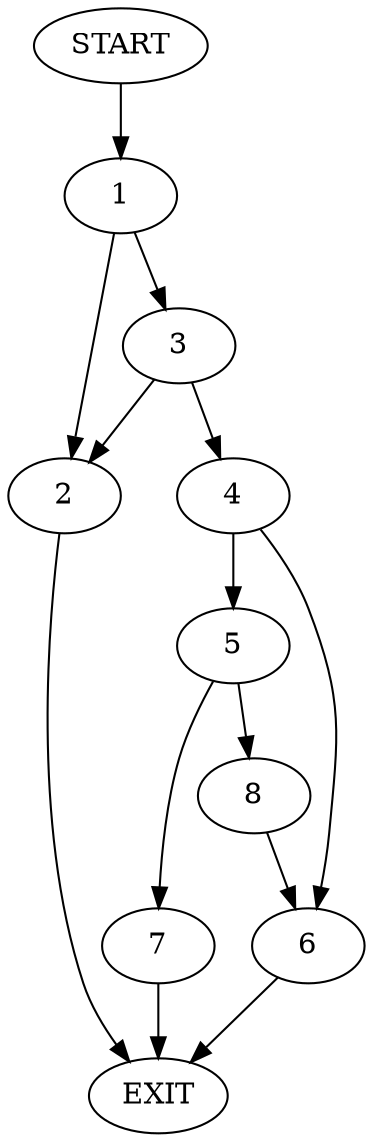 digraph {
0 [label="START"]
9 [label="EXIT"]
0 -> 1
1 -> 2
1 -> 3
3 -> 2
3 -> 4
2 -> 9
4 -> 5
4 -> 6
6 -> 9
5 -> 7
5 -> 8
7 -> 9
8 -> 6
}
